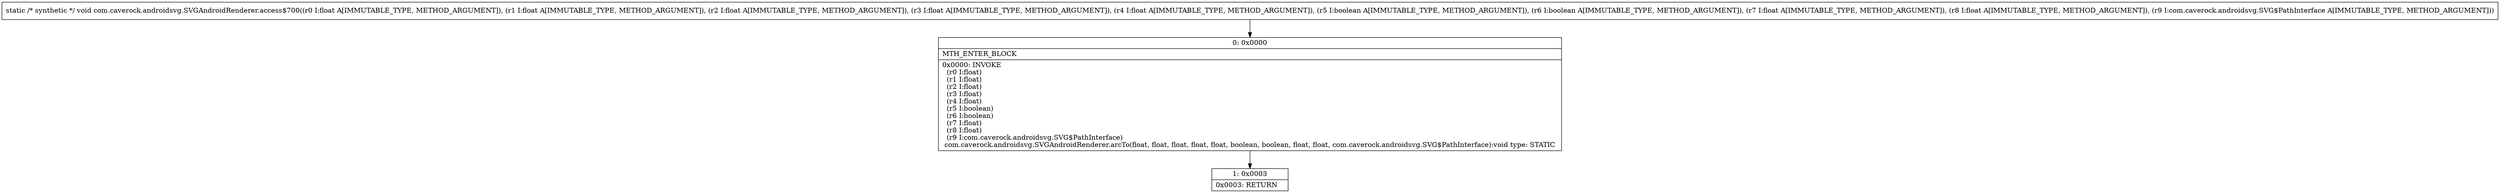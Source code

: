 digraph "CFG forcom.caverock.androidsvg.SVGAndroidRenderer.access$700(FFFFFZZFFLcom\/caverock\/androidsvg\/SVG$PathInterface;)V" {
Node_0 [shape=record,label="{0\:\ 0x0000|MTH_ENTER_BLOCK\l|0x0000: INVOKE  \l  (r0 I:float)\l  (r1 I:float)\l  (r2 I:float)\l  (r3 I:float)\l  (r4 I:float)\l  (r5 I:boolean)\l  (r6 I:boolean)\l  (r7 I:float)\l  (r8 I:float)\l  (r9 I:com.caverock.androidsvg.SVG$PathInterface)\l com.caverock.androidsvg.SVGAndroidRenderer.arcTo(float, float, float, float, float, boolean, boolean, float, float, com.caverock.androidsvg.SVG$PathInterface):void type: STATIC \l}"];
Node_1 [shape=record,label="{1\:\ 0x0003|0x0003: RETURN   \l}"];
MethodNode[shape=record,label="{static \/* synthetic *\/ void com.caverock.androidsvg.SVGAndroidRenderer.access$700((r0 I:float A[IMMUTABLE_TYPE, METHOD_ARGUMENT]), (r1 I:float A[IMMUTABLE_TYPE, METHOD_ARGUMENT]), (r2 I:float A[IMMUTABLE_TYPE, METHOD_ARGUMENT]), (r3 I:float A[IMMUTABLE_TYPE, METHOD_ARGUMENT]), (r4 I:float A[IMMUTABLE_TYPE, METHOD_ARGUMENT]), (r5 I:boolean A[IMMUTABLE_TYPE, METHOD_ARGUMENT]), (r6 I:boolean A[IMMUTABLE_TYPE, METHOD_ARGUMENT]), (r7 I:float A[IMMUTABLE_TYPE, METHOD_ARGUMENT]), (r8 I:float A[IMMUTABLE_TYPE, METHOD_ARGUMENT]), (r9 I:com.caverock.androidsvg.SVG$PathInterface A[IMMUTABLE_TYPE, METHOD_ARGUMENT])) }"];
MethodNode -> Node_0;
Node_0 -> Node_1;
}

